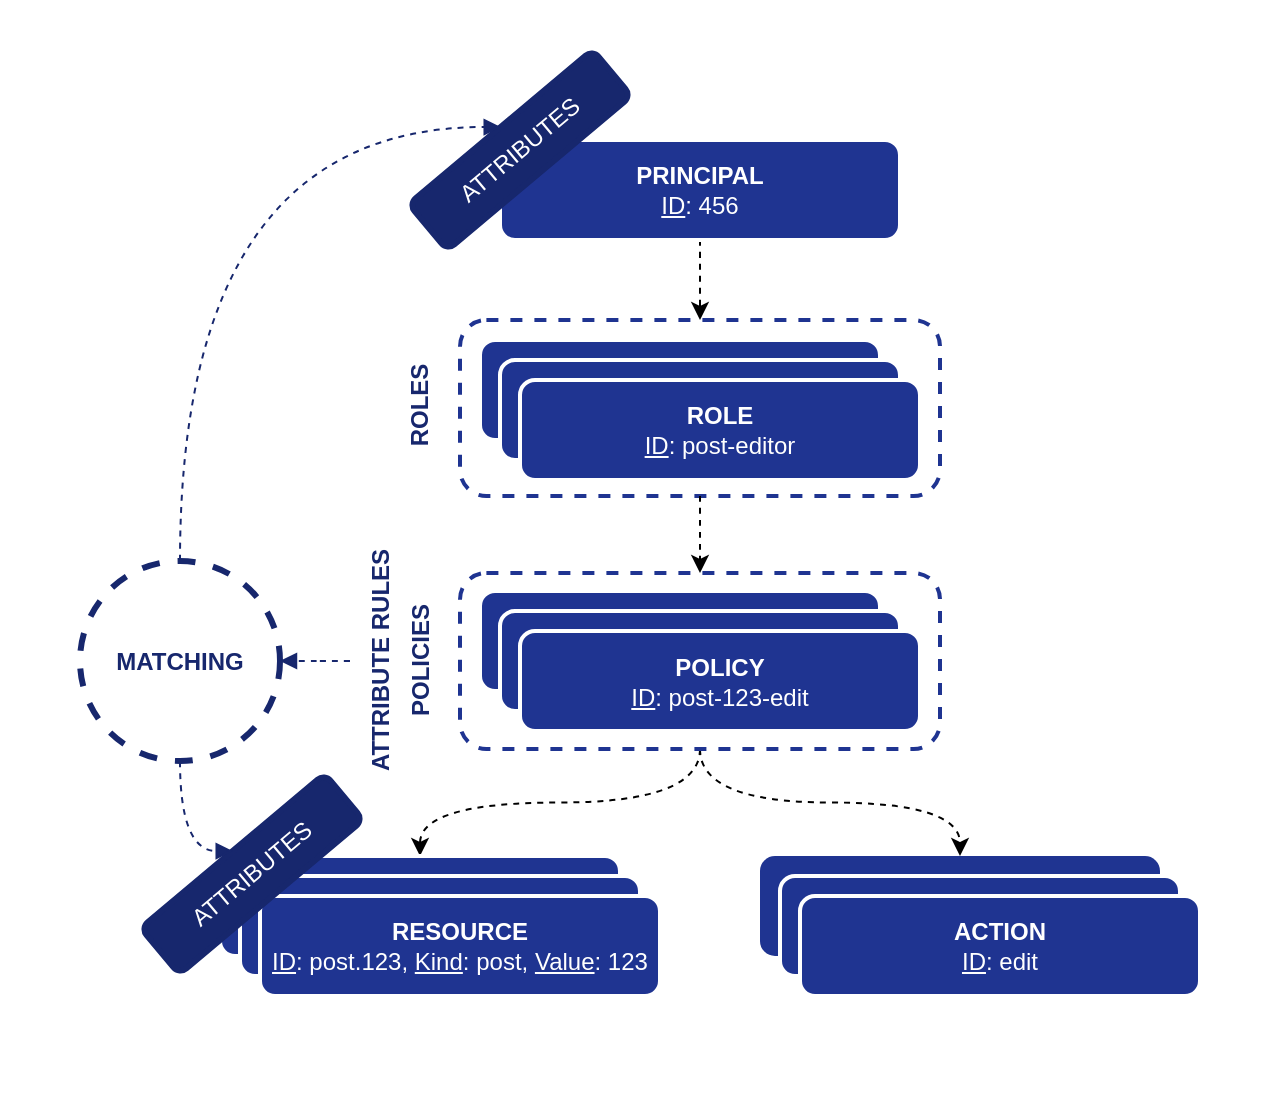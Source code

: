 <mxfile version="20.8.5" type="device"><diagram id="4MzAQKvcI6q4NmppdmHA" name="Page-1"><mxGraphModel dx="893" dy="555" grid="1" gridSize="10" guides="1" tooltips="1" connect="1" arrows="1" fold="1" page="1" pageScale="1" pageWidth="827" pageHeight="1169" math="0" shadow="0"><root><mxCell id="0"/><mxCell id="1" parent="0"/><mxCell id="YT-ny5l6xsQyfWgY-DLO-1" value="" style="rounded=1;whiteSpace=wrap;html=1;labelBackgroundColor=#000000;strokeColor=none;strokeWidth=2;fontSize=13;fontColor=#41384d;fillColor=#FFFFFF;" parent="1" vertex="1"><mxGeometry x="110" y="100" width="635" height="550" as="geometry"/></mxCell><mxCell id="5pIXaF9wru2NKRADST3t-1" style="edgeStyle=orthogonalEdgeStyle;rounded=0;orthogonalLoop=1;jettySize=auto;html=1;exitX=0.5;exitY=1;exitDx=0;exitDy=0;entryX=0.5;entryY=0;entryDx=0;entryDy=0;dashed=1;curved=1;" parent="1" source="DDJhn49cIJmkNDTfuRr2-33" target="DDJhn49cIJmkNDTfuRr2-2" edge="1"><mxGeometry relative="1" as="geometry"><mxPoint x="460" y="517" as="targetPoint"/></mxGeometry></mxCell><mxCell id="pjFFy6A1I58KHVX7zRIg-2" style="edgeStyle=orthogonalEdgeStyle;rounded=0;orthogonalLoop=1;jettySize=auto;html=1;exitX=0.5;exitY=1;exitDx=0;exitDy=0;entryX=0.5;entryY=0;entryDx=0;entryDy=0;dashed=1;curved=1;" parent="1" source="DDJhn49cIJmkNDTfuRr2-33" target="DDJhn49cIJmkNDTfuRr2-3" edge="1"><mxGeometry relative="1" as="geometry"/></mxCell><mxCell id="DDJhn49cIJmkNDTfuRr2-33" value="" style="rounded=1;whiteSpace=wrap;html=1;strokeColor=#1F3491;strokeWidth=2;fontFamily=Helvetica;fontSize=14;fontColor=#17276d;fillColor=default;dashed=1;" parent="1" vertex="1"><mxGeometry x="340" y="386.5" width="240" height="88" as="geometry"/></mxCell><mxCell id="DDJhn49cIJmkNDTfuRr2-30" value="" style="rounded=1;whiteSpace=wrap;html=1;strokeColor=#1F3491;strokeWidth=2;fontFamily=Helvetica;fontSize=14;fontColor=#17276d;fillColor=default;dashed=1;" parent="1" vertex="1"><mxGeometry x="340" y="260" width="240" height="88" as="geometry"/></mxCell><mxCell id="DDJhn49cIJmkNDTfuRr2-2" value="RESOURCE&lt;br&gt;(Kind + Value)" style="rounded=1;whiteSpace=wrap;html=1;fillColor=#1F3491;fontColor=#ffffff;strokeColor=#FFFFFF;strokeWidth=2;" parent="1" vertex="1"><mxGeometry x="220" y="528" width="200" height="50" as="geometry"/></mxCell><mxCell id="DDJhn49cIJmkNDTfuRr2-3" value="ACTION&lt;br&gt;(Name)" style="rounded=1;whiteSpace=wrap;html=1;fillColor=#1F3491;fontColor=#ffffff;strokeColor=none;strokeWidth=2;" parent="1" vertex="1"><mxGeometry x="490" y="528" width="200" height="50" as="geometry"/></mxCell><mxCell id="DDJhn49cIJmkNDTfuRr2-4" value="RESOURCE&lt;br&gt;(Kind + Value)" style="rounded=1;whiteSpace=wrap;html=1;fillColor=#1F3491;fontColor=#ffffff;strokeColor=#FFFFFF;strokeWidth=2;" parent="1" vertex="1"><mxGeometry x="230" y="538" width="200" height="50" as="geometry"/></mxCell><mxCell id="DDJhn49cIJmkNDTfuRr2-5" value="&lt;b&gt;RESOURCE&lt;/b&gt;&lt;br&gt;&lt;u&gt;ID&lt;/u&gt;: post.123, &lt;u&gt;Kind&lt;/u&gt;: post, &lt;u&gt;Value&lt;/u&gt;: 123" style="rounded=1;whiteSpace=wrap;html=1;fillColor=#1F3491;fontColor=#ffffff;strokeColor=#FFFFFF;strokeWidth=2;" parent="1" vertex="1"><mxGeometry x="240" y="548" width="200" height="50" as="geometry"/></mxCell><mxCell id="DDJhn49cIJmkNDTfuRr2-6" value="ACTION&lt;br&gt;(Name)" style="rounded=1;whiteSpace=wrap;html=1;fillColor=#1F3491;fontColor=#ffffff;strokeColor=#FFFFFF;strokeWidth=2;" parent="1" vertex="1"><mxGeometry x="500" y="538" width="200" height="50" as="geometry"/></mxCell><mxCell id="DDJhn49cIJmkNDTfuRr2-7" value="&lt;b&gt;ACTION&lt;/b&gt;&lt;br&gt;&lt;u&gt;ID&lt;/u&gt;: edit" style="rounded=1;whiteSpace=wrap;html=1;fillColor=#1F3491;fontColor=#ffffff;strokeColor=#FFFFFF;strokeWidth=2;" parent="1" vertex="1"><mxGeometry x="510" y="548" width="200" height="50" as="geometry"/></mxCell><mxCell id="DDJhn49cIJmkNDTfuRr2-32" style="edgeStyle=orthogonalEdgeStyle;curved=1;rounded=0;orthogonalLoop=1;jettySize=auto;html=1;exitX=0.5;exitY=1;exitDx=0;exitDy=0;entryX=0.5;entryY=0;entryDx=0;entryDy=0;dashed=1;fontFamily=Helvetica;fontSize=14;fontColor=#6A00FF;elbow=vertical;" parent="1" source="DDJhn49cIJmkNDTfuRr2-9" target="DDJhn49cIJmkNDTfuRr2-30" edge="1"><mxGeometry relative="1" as="geometry"/></mxCell><mxCell id="DDJhn49cIJmkNDTfuRr2-9" value="&lt;b&gt;PRINCIPAL&lt;/b&gt;&lt;br&gt;&lt;u&gt;ID&lt;/u&gt;: 456" style="rounded=1;whiteSpace=wrap;html=1;fillColor=#1F3491;fontColor=#ffffff;strokeColor=#FFFFFF;strokeWidth=2;" parent="1" vertex="1"><mxGeometry x="360" y="170" width="200" height="50" as="geometry"/></mxCell><mxCell id="DDJhn49cIJmkNDTfuRr2-15" value="&lt;b&gt;ROLE&lt;/b&gt;&lt;br&gt;&lt;u&gt;Name&lt;/u&gt;: post-123-edit" style="rounded=1;whiteSpace=wrap;html=1;fillColor=#1F3491;fontColor=#ffffff;strokeColor=#FFFFFF;strokeWidth=2;" parent="1" vertex="1"><mxGeometry x="350" y="270" width="200" height="50" as="geometry"/></mxCell><mxCell id="DDJhn49cIJmkNDTfuRr2-16" value="&lt;b&gt;ROLE&lt;/b&gt;&lt;br&gt;&lt;u&gt;Name&lt;/u&gt;: post-123-edit" style="rounded=1;whiteSpace=wrap;html=1;fillColor=#1F3491;fontColor=#ffffff;strokeColor=#FFFFFF;strokeWidth=2;" parent="1" vertex="1"><mxGeometry x="360" y="280" width="200" height="50" as="geometry"/></mxCell><mxCell id="DDJhn49cIJmkNDTfuRr2-34" style="edgeStyle=orthogonalEdgeStyle;curved=1;rounded=0;orthogonalLoop=1;jettySize=auto;html=1;exitX=0.5;exitY=1;exitDx=0;exitDy=0;entryX=0.5;entryY=0;entryDx=0;entryDy=0;dashed=1;fontFamily=Helvetica;fontSize=14;fontColor=#6A00FF;elbow=vertical;" parent="1" source="DDJhn49cIJmkNDTfuRr2-30" target="DDJhn49cIJmkNDTfuRr2-33" edge="1"><mxGeometry relative="1" as="geometry"/></mxCell><mxCell id="DDJhn49cIJmkNDTfuRr2-17" value="&lt;b&gt;ROLE&lt;/b&gt;&lt;br&gt;&lt;u&gt;ID&lt;/u&gt;: post-editor" style="rounded=1;whiteSpace=wrap;html=1;fillColor=#1F3491;fontColor=#ffffff;strokeColor=#FFFFFF;strokeWidth=2;" parent="1" vertex="1"><mxGeometry x="370" y="290" width="200" height="50" as="geometry"/></mxCell><mxCell id="DDJhn49cIJmkNDTfuRr2-19" value="&lt;b&gt;POLICY&lt;/b&gt;&lt;br&gt;&lt;u&gt;Name&lt;/u&gt;: post-123-edit" style="rounded=1;whiteSpace=wrap;html=1;fillColor=#1F3491;fontColor=#ffffff;strokeColor=#FFFFFF;strokeWidth=2;" parent="1" vertex="1"><mxGeometry x="350" y="395.5" width="200" height="50" as="geometry"/></mxCell><mxCell id="DDJhn49cIJmkNDTfuRr2-20" value="&lt;b&gt;POLICY&lt;/b&gt;&lt;br&gt;&lt;u&gt;Name&lt;/u&gt;: post-123-edit" style="rounded=1;whiteSpace=wrap;html=1;fillColor=#1F3491;fontColor=#ffffff;strokeColor=#FFFFFF;strokeWidth=2;" parent="1" vertex="1"><mxGeometry x="360" y="405.5" width="200" height="50" as="geometry"/></mxCell><mxCell id="DDJhn49cIJmkNDTfuRr2-21" value="&lt;b&gt;POLICY&lt;/b&gt;&lt;br&gt;&lt;u&gt;ID&lt;/u&gt;: post-123-edit" style="rounded=1;whiteSpace=wrap;html=1;fillColor=#1F3491;fontColor=#ffffff;strokeColor=#FFFFFF;strokeWidth=2;" parent="1" vertex="1"><mxGeometry x="370" y="415.5" width="200" height="50" as="geometry"/></mxCell><mxCell id="DDJhn49cIJmkNDTfuRr2-41" value="&lt;b&gt;POLICIES&lt;/b&gt;" style="text;html=1;align=center;verticalAlign=middle;resizable=0;points=[];autosize=1;strokeColor=none;fillColor=none;fontSize=12;fontFamily=Helvetica;fontColor=#17276d;rotation=-90;" parent="1" vertex="1"><mxGeometry x="280" y="415.5" width="80" height="30" as="geometry"/></mxCell><mxCell id="DDJhn49cIJmkNDTfuRr2-42" value="&lt;b&gt;ROLES&lt;/b&gt;" style="text;html=1;align=center;verticalAlign=middle;resizable=0;points=[];autosize=1;strokeColor=none;fillColor=none;fontSize=12;fontFamily=Helvetica;fontColor=#17276d;rotation=-90;" parent="1" vertex="1"><mxGeometry x="290" y="288" width="60" height="30" as="geometry"/></mxCell><mxCell id="adhLpos4pO4IfUaa951m-1" value="&lt;font color=&quot;#ffffff&quot;&gt;ATTRIBUTES&lt;/font&gt;" style="rounded=1;whiteSpace=wrap;html=1;strokeWidth=3;fillColor=#17276D;rotation=-40;strokeColor=#17276D;" vertex="1" parent="1"><mxGeometry x="310" y="160" width="120" height="30" as="geometry"/></mxCell><mxCell id="adhLpos4pO4IfUaa951m-2" value="&lt;font color=&quot;#ffffff&quot;&gt;ATTRIBUTES&lt;/font&gt;" style="rounded=1;whiteSpace=wrap;html=1;strokeWidth=3;fillColor=#17276D;rotation=-40;strokeColor=#17276D;" vertex="1" parent="1"><mxGeometry x="176" y="522" width="120" height="30" as="geometry"/></mxCell><mxCell id="adhLpos4pO4IfUaa951m-4" style="edgeStyle=orthogonalEdgeStyle;rounded=0;orthogonalLoop=1;jettySize=auto;html=1;exitX=0.5;exitY=0;exitDx=0;exitDy=0;entryX=0.5;entryY=0;entryDx=0;entryDy=0;fontColor=#FFFFFF;curved=1;dashed=1;endArrow=block;endFill=1;strokeColor=#17276D;" edge="1" parent="1" source="adhLpos4pO4IfUaa951m-3" target="adhLpos4pO4IfUaa951m-1"><mxGeometry relative="1" as="geometry"><Array as="points"><mxPoint x="200" y="164"/></Array></mxGeometry></mxCell><mxCell id="adhLpos4pO4IfUaa951m-5" style="edgeStyle=orthogonalEdgeStyle;curved=1;rounded=0;orthogonalLoop=1;jettySize=auto;html=1;exitX=0.5;exitY=1;exitDx=0;exitDy=0;entryX=0.5;entryY=0;entryDx=0;entryDy=0;dashed=1;fontColor=#FFFFFF;endArrow=block;endFill=1;strokeColor=#17276D;" edge="1" parent="1" source="adhLpos4pO4IfUaa951m-3" target="adhLpos4pO4IfUaa951m-2"><mxGeometry relative="1" as="geometry"><Array as="points"><mxPoint x="200" y="526"/></Array></mxGeometry></mxCell><mxCell id="adhLpos4pO4IfUaa951m-3" value="&lt;font color=&quot;#17276d&quot;&gt;&lt;b&gt;MATCHING&lt;/b&gt;&lt;br&gt;&lt;/font&gt;" style="ellipse;whiteSpace=wrap;html=1;strokeWidth=3;fontColor=#FFFFFF;fillColor=#FFFFFF;strokeColor=#17276D;dashed=1;" vertex="1" parent="1"><mxGeometry x="150" y="380.5" width="100" height="100" as="geometry"/></mxCell><mxCell id="adhLpos4pO4IfUaa951m-7" style="edgeStyle=orthogonalEdgeStyle;curved=1;rounded=0;orthogonalLoop=1;jettySize=auto;html=1;entryX=1;entryY=0.5;entryDx=0;entryDy=0;dashed=1;fontColor=#000000;endArrow=block;endFill=1;strokeColor=#17276D;" edge="1" parent="1" source="adhLpos4pO4IfUaa951m-6" target="adhLpos4pO4IfUaa951m-3"><mxGeometry relative="1" as="geometry"/></mxCell><mxCell id="adhLpos4pO4IfUaa951m-6" value="&lt;b&gt;ATTRIBUTE RULES&lt;/b&gt;" style="text;html=1;align=center;verticalAlign=middle;resizable=0;points=[];autosize=1;strokeColor=none;fillColor=none;fontSize=12;fontFamily=Helvetica;fontColor=#17276d;rotation=-90;" vertex="1" parent="1"><mxGeometry x="235" y="415.5" width="130" height="30" as="geometry"/></mxCell></root></mxGraphModel></diagram></mxfile>